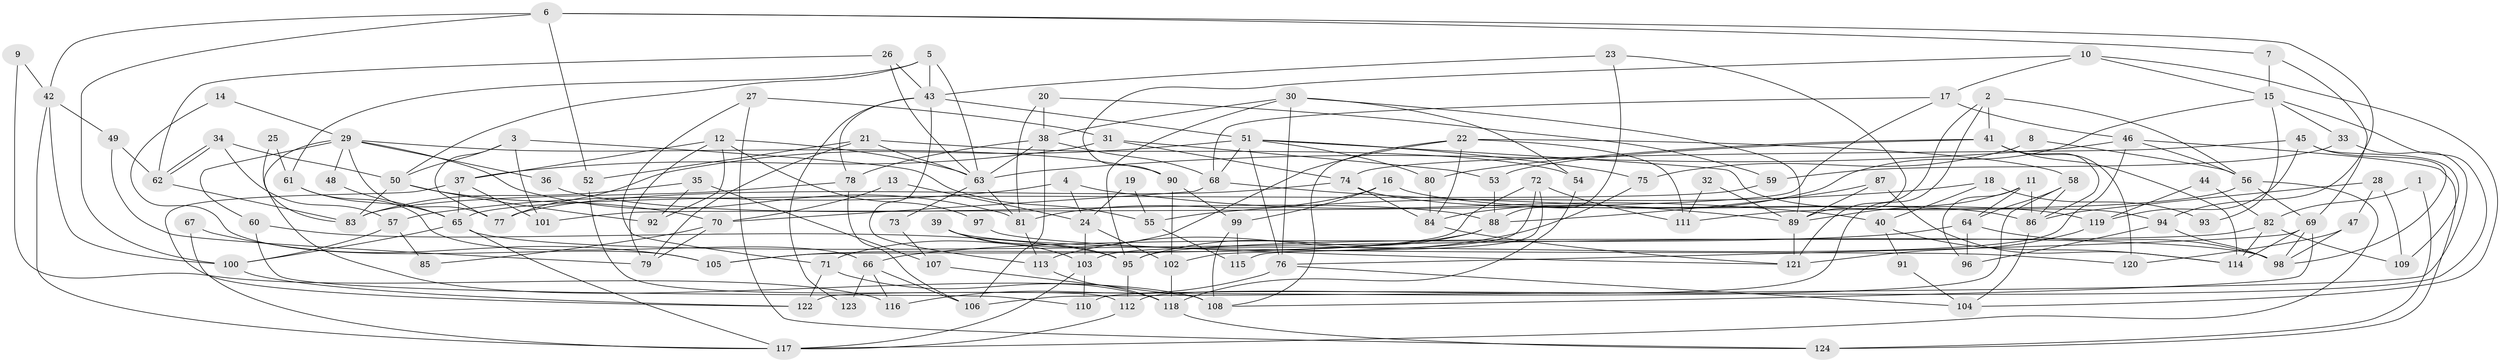 // Generated by graph-tools (version 1.1) at 2025/49/03/09/25 04:49:57]
// undirected, 124 vertices, 248 edges
graph export_dot {
graph [start="1"]
  node [color=gray90,style=filled];
  1;
  2;
  3;
  4;
  5;
  6;
  7;
  8;
  9;
  10;
  11;
  12;
  13;
  14;
  15;
  16;
  17;
  18;
  19;
  20;
  21;
  22;
  23;
  24;
  25;
  26;
  27;
  28;
  29;
  30;
  31;
  32;
  33;
  34;
  35;
  36;
  37;
  38;
  39;
  40;
  41;
  42;
  43;
  44;
  45;
  46;
  47;
  48;
  49;
  50;
  51;
  52;
  53;
  54;
  55;
  56;
  57;
  58;
  59;
  60;
  61;
  62;
  63;
  64;
  65;
  66;
  67;
  68;
  69;
  70;
  71;
  72;
  73;
  74;
  75;
  76;
  77;
  78;
  79;
  80;
  81;
  82;
  83;
  84;
  85;
  86;
  87;
  88;
  89;
  90;
  91;
  92;
  93;
  94;
  95;
  96;
  97;
  98;
  99;
  100;
  101;
  102;
  103;
  104;
  105;
  106;
  107;
  108;
  109;
  110;
  111;
  112;
  113;
  114;
  115;
  116;
  117;
  118;
  119;
  120;
  121;
  122;
  123;
  124;
  1 -- 82;
  1 -- 124;
  2 -- 112;
  2 -- 56;
  2 -- 41;
  2 -- 121;
  3 -- 50;
  3 -- 77;
  3 -- 55;
  3 -- 101;
  4 -- 24;
  4 -- 57;
  4 -- 40;
  5 -- 63;
  5 -- 43;
  5 -- 50;
  5 -- 61;
  6 -- 94;
  6 -- 100;
  6 -- 7;
  6 -- 42;
  6 -- 52;
  7 -- 69;
  7 -- 15;
  8 -- 75;
  8 -- 56;
  9 -- 116;
  9 -- 42;
  10 -- 15;
  10 -- 104;
  10 -- 17;
  10 -- 90;
  11 -- 89;
  11 -- 64;
  11 -- 86;
  11 -- 96;
  12 -- 37;
  12 -- 63;
  12 -- 79;
  12 -- 92;
  12 -- 97;
  13 -- 24;
  13 -- 70;
  14 -- 29;
  14 -- 105;
  15 -- 33;
  15 -- 84;
  15 -- 93;
  15 -- 110;
  16 -- 119;
  16 -- 81;
  16 -- 99;
  17 -- 68;
  17 -- 46;
  17 -- 101;
  18 -- 40;
  18 -- 55;
  18 -- 93;
  19 -- 24;
  19 -- 55;
  20 -- 81;
  20 -- 38;
  20 -- 59;
  21 -- 52;
  21 -- 63;
  21 -- 54;
  21 -- 79;
  22 -- 84;
  22 -- 58;
  22 -- 71;
  22 -- 108;
  22 -- 111;
  23 -- 89;
  23 -- 43;
  23 -- 88;
  24 -- 102;
  24 -- 103;
  25 -- 61;
  25 -- 83;
  26 -- 43;
  26 -- 62;
  26 -- 63;
  27 -- 31;
  27 -- 124;
  27 -- 71;
  28 -- 47;
  28 -- 86;
  28 -- 109;
  29 -- 90;
  29 -- 77;
  29 -- 36;
  29 -- 48;
  29 -- 60;
  29 -- 81;
  29 -- 108;
  30 -- 38;
  30 -- 95;
  30 -- 54;
  30 -- 76;
  30 -- 89;
  31 -- 53;
  31 -- 74;
  31 -- 37;
  32 -- 89;
  32 -- 111;
  33 -- 106;
  33 -- 59;
  34 -- 50;
  34 -- 62;
  34 -- 62;
  34 -- 57;
  35 -- 83;
  35 -- 92;
  35 -- 107;
  36 -- 88;
  37 -- 101;
  37 -- 65;
  37 -- 122;
  38 -- 68;
  38 -- 106;
  38 -- 63;
  38 -- 78;
  39 -- 103;
  39 -- 95;
  39 -- 120;
  40 -- 114;
  40 -- 91;
  41 -- 86;
  41 -- 53;
  41 -- 80;
  41 -- 114;
  41 -- 120;
  42 -- 100;
  42 -- 49;
  42 -- 117;
  43 -- 113;
  43 -- 51;
  43 -- 78;
  43 -- 123;
  44 -- 82;
  44 -- 119;
  45 -- 98;
  45 -- 109;
  45 -- 74;
  45 -- 119;
  46 -- 63;
  46 -- 56;
  46 -- 103;
  46 -- 124;
  47 -- 98;
  47 -- 120;
  48 -- 65;
  49 -- 79;
  49 -- 62;
  50 -- 83;
  50 -- 70;
  50 -- 92;
  51 -- 80;
  51 -- 76;
  51 -- 68;
  51 -- 75;
  51 -- 77;
  51 -- 94;
  52 -- 112;
  53 -- 88;
  54 -- 118;
  55 -- 115;
  56 -- 117;
  56 -- 69;
  56 -- 111;
  57 -- 100;
  57 -- 85;
  58 -- 122;
  58 -- 86;
  58 -- 64;
  59 -- 65;
  60 -- 110;
  60 -- 95;
  61 -- 65;
  61 -- 66;
  62 -- 83;
  63 -- 73;
  63 -- 81;
  64 -- 98;
  64 -- 66;
  64 -- 96;
  65 -- 98;
  65 -- 100;
  65 -- 117;
  66 -- 106;
  66 -- 116;
  66 -- 123;
  67 -- 117;
  67 -- 105;
  68 -- 70;
  68 -- 89;
  69 -- 108;
  69 -- 76;
  69 -- 98;
  69 -- 114;
  70 -- 79;
  70 -- 85;
  71 -- 118;
  71 -- 122;
  72 -- 111;
  72 -- 102;
  72 -- 105;
  72 -- 115;
  73 -- 107;
  74 -- 84;
  74 -- 77;
  74 -- 86;
  75 -- 113;
  76 -- 104;
  76 -- 116;
  78 -- 83;
  78 -- 106;
  80 -- 84;
  81 -- 113;
  82 -- 95;
  82 -- 114;
  82 -- 109;
  84 -- 121;
  86 -- 104;
  87 -- 89;
  87 -- 114;
  87 -- 88;
  88 -- 95;
  88 -- 105;
  89 -- 121;
  90 -- 99;
  90 -- 102;
  91 -- 104;
  94 -- 96;
  94 -- 98;
  95 -- 112;
  97 -- 121;
  99 -- 108;
  99 -- 115;
  100 -- 122;
  102 -- 118;
  103 -- 117;
  103 -- 110;
  107 -- 108;
  112 -- 117;
  113 -- 118;
  118 -- 124;
  119 -- 121;
}
